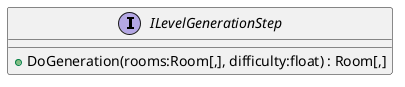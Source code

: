 @startuml
interface ILevelGenerationStep {
    + DoGeneration(rooms:Room[,], difficulty:float) : Room[,]
}
@enduml
